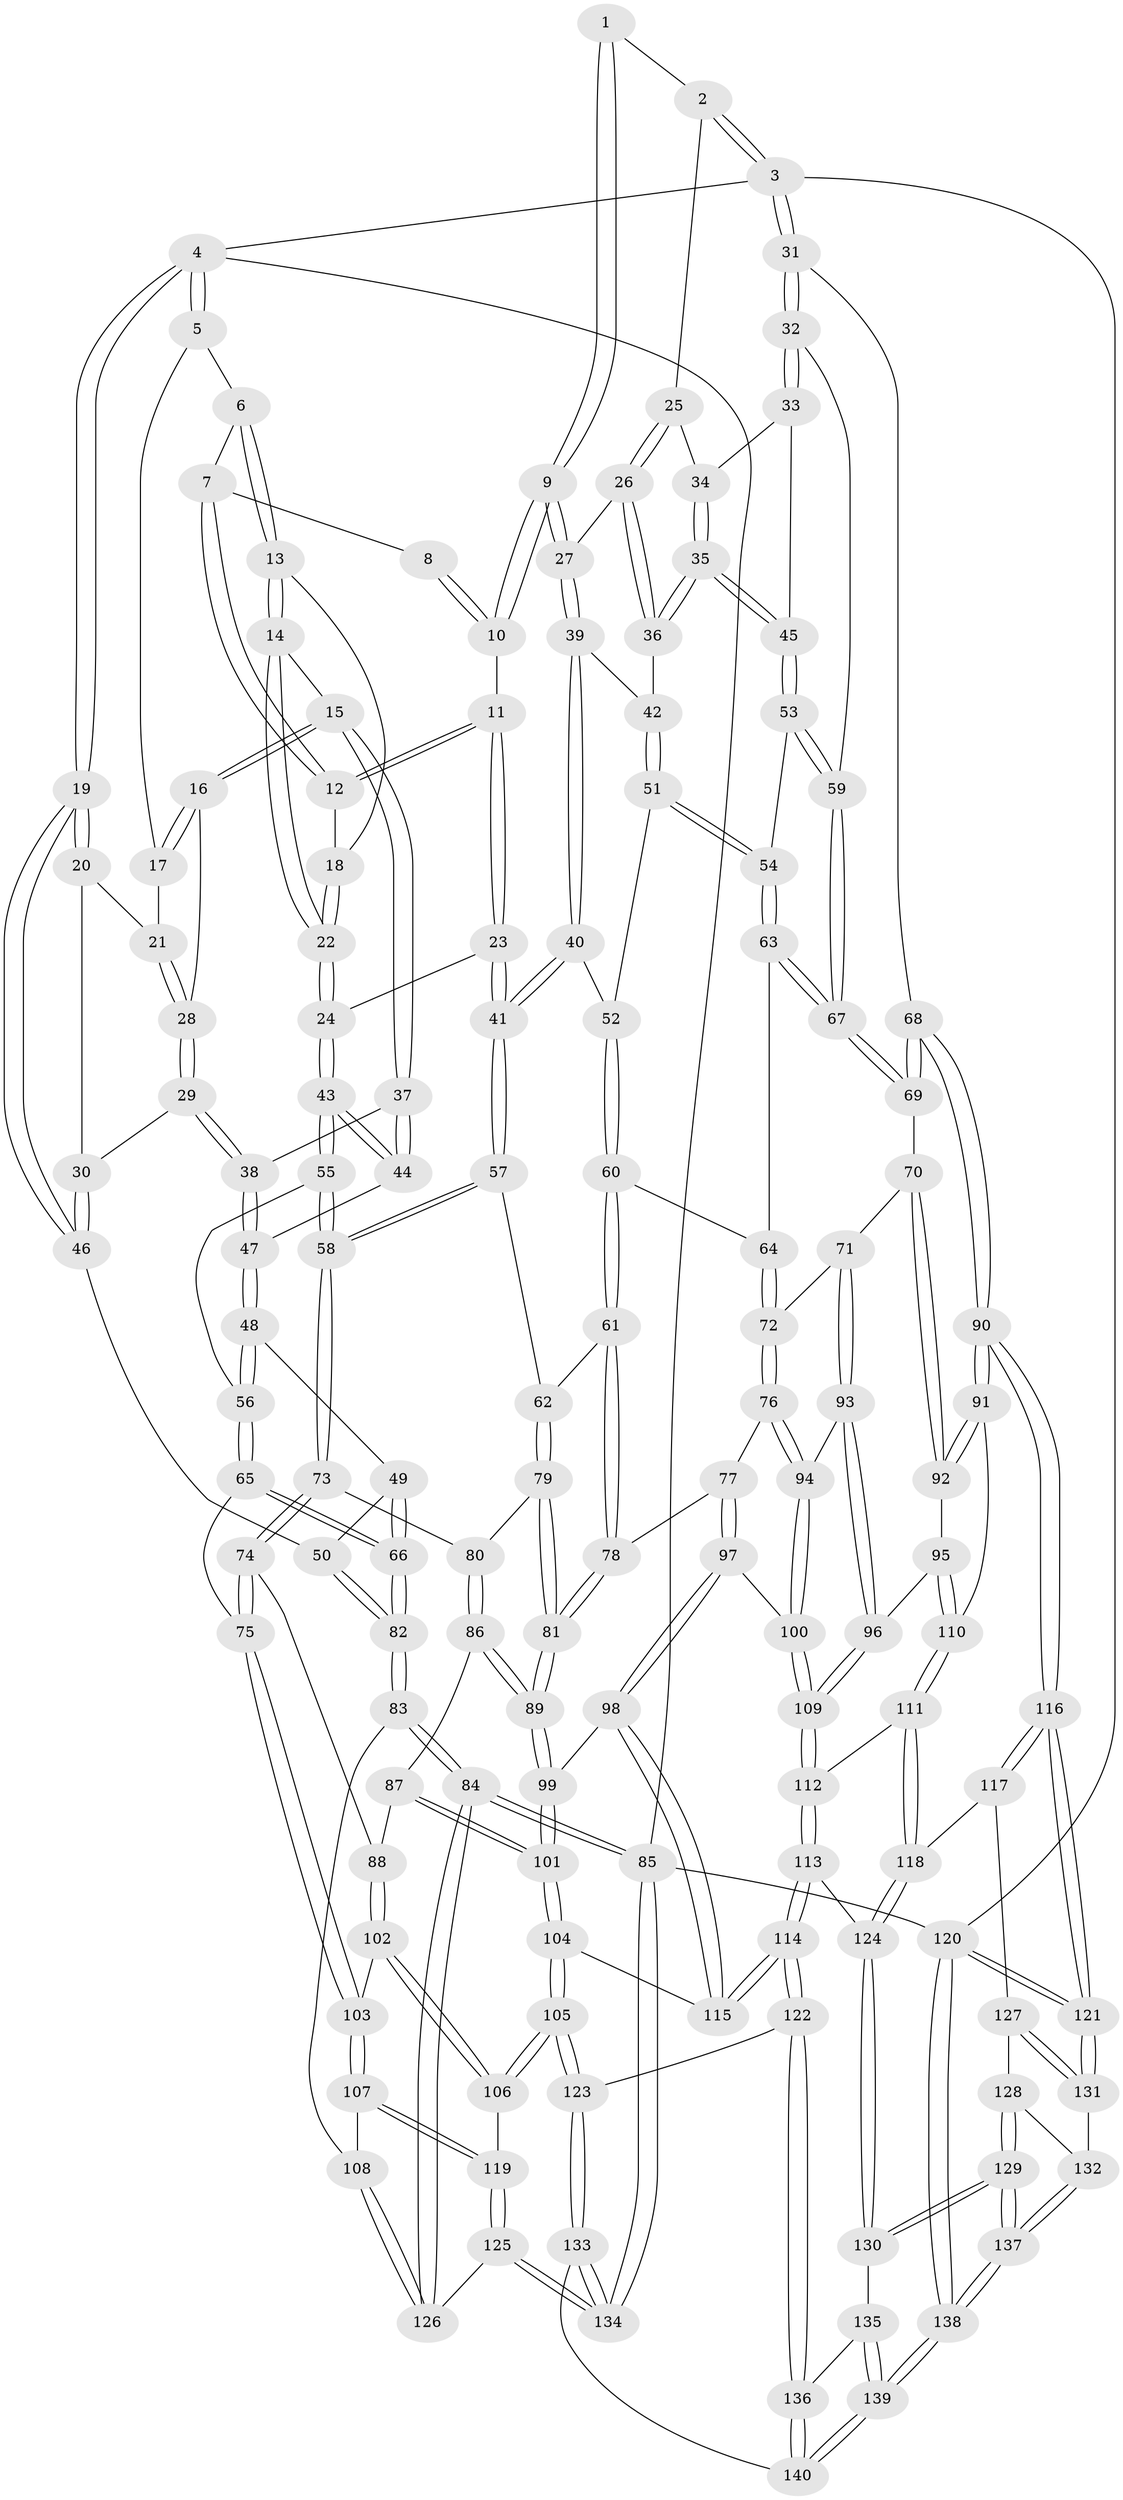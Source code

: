 // coarse degree distribution, {2: 0.11764705882352941, 3: 0.6352941176470588, 4: 0.2, 5: 0.047058823529411764}
// Generated by graph-tools (version 1.1) at 2025/54/03/04/25 22:54:16]
// undirected, 140 vertices, 347 edges
graph export_dot {
  node [color=gray90,style=filled];
  1 [pos="+0.6246801941027355+0"];
  2 [pos="+0.8408256024767534+0"];
  3 [pos="+1+0"];
  4 [pos="+0+0"];
  5 [pos="+0.16891190079095866+0"];
  6 [pos="+0.24744603865347548+0"];
  7 [pos="+0.4342026795157411+0"];
  8 [pos="+0.5045593926139007+0"];
  9 [pos="+0.5456307810006589+0.09328673131667535"];
  10 [pos="+0.5324013822025143+0.08972217459106804"];
  11 [pos="+0.47470491353218996+0.08867254879066518"];
  12 [pos="+0.45098273276463746+0.0333289958348509"];
  13 [pos="+0.2647470074266997+0"];
  14 [pos="+0.23225073943393373+0.10911612237756886"];
  15 [pos="+0.1713654846032529+0.11237986252129957"];
  16 [pos="+0.16102836173952617+0.10304793327791059"];
  17 [pos="+0.15427587666555218+0"];
  18 [pos="+0.3360051415267456+0.027589997999286405"];
  19 [pos="+0+0"];
  20 [pos="+0.0628093301151717+0.06931754048961371"];
  21 [pos="+0.08172624035888405+0.07238221468530401"];
  22 [pos="+0.33347912971152205+0.1623816701189271"];
  23 [pos="+0.3766725927594451+0.17357497397474622"];
  24 [pos="+0.34498162391415554+0.17878582391833814"];
  25 [pos="+0.8216322701127283+0"];
  26 [pos="+0.6756551800735563+0.058826568609832416"];
  27 [pos="+0.5501152605872447+0.09551177673706267"];
  28 [pos="+0.10478790468236697+0.09483828775863726"];
  29 [pos="+0.056265953763668615+0.15685428319219086"];
  30 [pos="+0+0.1472793009749455"];
  31 [pos="+1+0.2263470859923685"];
  32 [pos="+1+0.21452273733556756"];
  33 [pos="+0.9058781808750521+0.10792801909639782"];
  34 [pos="+0.8557639259702269+0"];
  35 [pos="+0.7646584122711855+0.18355600134225178"];
  36 [pos="+0.6916375774768078+0.13109260332752382"];
  37 [pos="+0.15891815430027523+0.15375923083627102"];
  38 [pos="+0.09602059965202904+0.20595454594322038"];
  39 [pos="+0.5634867005147005+0.1677522926826573"];
  40 [pos="+0.53703364039612+0.25382493208425855"];
  41 [pos="+0.5176220577872104+0.2616271219920751"];
  42 [pos="+0.6567037305925584+0.18878574041060864"];
  43 [pos="+0.29033077616377073+0.296684844573428"];
  44 [pos="+0.20139306497456216+0.23440409048299327"];
  45 [pos="+0.7893568982131955+0.23460833673226497"];
  46 [pos="+0+0.18596406221388376"];
  47 [pos="+0.09374210424589785+0.23469884933967014"];
  48 [pos="+0.07014976039533356+0.28082026962845813"];
  49 [pos="+0.028007692538487443+0.2825914891075703"];
  50 [pos="+0+0.22706877290120334"];
  51 [pos="+0.6650340968621016+0.27400736194248204"];
  52 [pos="+0.5791367300865061+0.2691428725928109"];
  53 [pos="+0.7889877936089715+0.2619929461900632"];
  54 [pos="+0.6894207775076973+0.2922695535375227"];
  55 [pos="+0.2887809368482121+0.3139032788782749"];
  56 [pos="+0.15722182082590916+0.3709474865996081"];
  57 [pos="+0.47222773778395677+0.3780994275901872"];
  58 [pos="+0.3409989896340802+0.37554727682517197"];
  59 [pos="+0.8684443253126312+0.3228819019390368"];
  60 [pos="+0.5922591975264425+0.41154963489924073"];
  61 [pos="+0.5877215875527529+0.41405780216593796"];
  62 [pos="+0.48971133794032407+0.3960435607060341"];
  63 [pos="+0.6735728186579534+0.3766244622159147"];
  64 [pos="+0.665135945936032+0.3926193685146192"];
  65 [pos="+0.08173451324082907+0.5364091961109686"];
  66 [pos="+0.027332669079833165+0.5429391336446455"];
  67 [pos="+0.8699118702472175+0.3969780570263332"];
  68 [pos="+1+0.5352512901912414"];
  69 [pos="+0.8700167945937762+0.3974509087599925"];
  70 [pos="+0.8117748855222203+0.5026338021710562"];
  71 [pos="+0.7791812896973668+0.5123639113970208"];
  72 [pos="+0.7394045111972786+0.5136317501348381"];
  73 [pos="+0.33439191092141407+0.43857977990114855"];
  74 [pos="+0.22641172217428993+0.5502342813623649"];
  75 [pos="+0.10519922361658428+0.5496407295831892"];
  76 [pos="+0.6913399712251046+0.5516257412699933"];
  77 [pos="+0.6890662761636026+0.5525180027000429"];
  78 [pos="+0.593247868495605+0.5398894848287196"];
  79 [pos="+0.48410945454234955+0.4695745066313479"];
  80 [pos="+0.3865696251389804+0.5180227879882356"];
  81 [pos="+0.5273907026087901+0.5800315786065223"];
  82 [pos="+0+0.5932867417148976"];
  83 [pos="+0+0.6021407429865868"];
  84 [pos="+0+1"];
  85 [pos="+0+1"];
  86 [pos="+0.3954534969720327+0.5648886247332096"];
  87 [pos="+0.3116858773559992+0.6056090158448844"];
  88 [pos="+0.29172869806494134+0.6027414465345328"];
  89 [pos="+0.4988691735868236+0.6283982236723549"];
  90 [pos="+1+0.5916297444920184"];
  91 [pos="+0.9481685100371763+0.6329884513545151"];
  92 [pos="+0.8509835078817887+0.5436229621851792"];
  93 [pos="+0.7843843189586271+0.662009208458142"];
  94 [pos="+0.7402482803573387+0.6474513364967882"];
  95 [pos="+0.7908005184840056+0.6692640799300719"];
  96 [pos="+0.7904928468572906+0.6692256137710885"];
  97 [pos="+0.6448244378605069+0.6945994883845138"];
  98 [pos="+0.5753301365988892+0.6937458503307042"];
  99 [pos="+0.4998951790769327+0.6407744097707656"];
  100 [pos="+0.6601940807272408+0.7047870900681791"];
  101 [pos="+0.3972820531003649+0.7556183963469257"];
  102 [pos="+0.24416519654694227+0.7389803807761551"];
  103 [pos="+0.17686161025220437+0.7180756467586162"];
  104 [pos="+0.39531565413774566+0.7602675506729285"];
  105 [pos="+0.3523551965495347+0.8223516664926158"];
  106 [pos="+0.33232823527226824+0.8192993950827511"];
  107 [pos="+0.09874248895564819+0.8005300769798999"];
  108 [pos="+0.08786696371660062+0.804066946197244"];
  109 [pos="+0.7149248146168498+0.7719239948265825"];
  110 [pos="+0.891140278816134+0.6914955917126454"];
  111 [pos="+0.8866868295534777+0.7127481788202118"];
  112 [pos="+0.7184741624121637+0.7851880519916233"];
  113 [pos="+0.7189465721590591+0.8108185124955906"];
  114 [pos="+0.5916621202889513+0.8721398411247008"];
  115 [pos="+0.5670377641601151+0.8028986488542583"];
  116 [pos="+1+0.6625899790366165"];
  117 [pos="+0.9026894615890142+0.8209032329136259"];
  118 [pos="+0.8924775011503638+0.8150075828537947"];
  119 [pos="+0.22240316946320313+0.8796407495354456"];
  120 [pos="+1+1"];
  121 [pos="+1+0.9590271150290094"];
  122 [pos="+0.5582720845510669+0.934286818839499"];
  123 [pos="+0.37670507140357323+0.8657968771952964"];
  124 [pos="+0.7829894944892793+0.8684611551305281"];
  125 [pos="+0.17042371200133205+0.9695348455198064"];
  126 [pos="+0.06931565247597732+0.8652423008592645"];
  127 [pos="+0.9282830255401344+0.8518530811015359"];
  128 [pos="+0.9231028829960919+0.8895256645837034"];
  129 [pos="+0.851360532946642+0.9964916984221599"];
  130 [pos="+0.7838654324137919+0.8920954319293264"];
  131 [pos="+1+0.9223354339540748"];
  132 [pos="+0.9556464809494702+0.9474747987564237"];
  133 [pos="+0.28332659237279506+1"];
  134 [pos="+0.14860582730484673+1"];
  135 [pos="+0.7215843147784063+0.9480759632415187"];
  136 [pos="+0.5774798528792583+0.9943655404923807"];
  137 [pos="+0.8625999310616006+1"];
  138 [pos="+0.873515967986684+1"];
  139 [pos="+0.8416686847276097+1"];
  140 [pos="+0.5714929606847817+1"];
  1 -- 2;
  1 -- 9;
  1 -- 9;
  2 -- 3;
  2 -- 3;
  2 -- 25;
  3 -- 4;
  3 -- 31;
  3 -- 31;
  3 -- 120;
  4 -- 5;
  4 -- 5;
  4 -- 19;
  4 -- 19;
  4 -- 85;
  5 -- 6;
  5 -- 17;
  6 -- 7;
  6 -- 13;
  6 -- 13;
  7 -- 8;
  7 -- 12;
  7 -- 12;
  8 -- 10;
  8 -- 10;
  9 -- 10;
  9 -- 10;
  9 -- 27;
  9 -- 27;
  10 -- 11;
  11 -- 12;
  11 -- 12;
  11 -- 23;
  11 -- 23;
  12 -- 18;
  13 -- 14;
  13 -- 14;
  13 -- 18;
  14 -- 15;
  14 -- 22;
  14 -- 22;
  15 -- 16;
  15 -- 16;
  15 -- 37;
  15 -- 37;
  16 -- 17;
  16 -- 17;
  16 -- 28;
  17 -- 21;
  18 -- 22;
  18 -- 22;
  19 -- 20;
  19 -- 20;
  19 -- 46;
  19 -- 46;
  20 -- 21;
  20 -- 30;
  21 -- 28;
  21 -- 28;
  22 -- 24;
  22 -- 24;
  23 -- 24;
  23 -- 41;
  23 -- 41;
  24 -- 43;
  24 -- 43;
  25 -- 26;
  25 -- 26;
  25 -- 34;
  26 -- 27;
  26 -- 36;
  26 -- 36;
  27 -- 39;
  27 -- 39;
  28 -- 29;
  28 -- 29;
  29 -- 30;
  29 -- 38;
  29 -- 38;
  30 -- 46;
  30 -- 46;
  31 -- 32;
  31 -- 32;
  31 -- 68;
  32 -- 33;
  32 -- 33;
  32 -- 59;
  33 -- 34;
  33 -- 45;
  34 -- 35;
  34 -- 35;
  35 -- 36;
  35 -- 36;
  35 -- 45;
  35 -- 45;
  36 -- 42;
  37 -- 38;
  37 -- 44;
  37 -- 44;
  38 -- 47;
  38 -- 47;
  39 -- 40;
  39 -- 40;
  39 -- 42;
  40 -- 41;
  40 -- 41;
  40 -- 52;
  41 -- 57;
  41 -- 57;
  42 -- 51;
  42 -- 51;
  43 -- 44;
  43 -- 44;
  43 -- 55;
  43 -- 55;
  44 -- 47;
  45 -- 53;
  45 -- 53;
  46 -- 50;
  47 -- 48;
  47 -- 48;
  48 -- 49;
  48 -- 56;
  48 -- 56;
  49 -- 50;
  49 -- 66;
  49 -- 66;
  50 -- 82;
  50 -- 82;
  51 -- 52;
  51 -- 54;
  51 -- 54;
  52 -- 60;
  52 -- 60;
  53 -- 54;
  53 -- 59;
  53 -- 59;
  54 -- 63;
  54 -- 63;
  55 -- 56;
  55 -- 58;
  55 -- 58;
  56 -- 65;
  56 -- 65;
  57 -- 58;
  57 -- 58;
  57 -- 62;
  58 -- 73;
  58 -- 73;
  59 -- 67;
  59 -- 67;
  60 -- 61;
  60 -- 61;
  60 -- 64;
  61 -- 62;
  61 -- 78;
  61 -- 78;
  62 -- 79;
  62 -- 79;
  63 -- 64;
  63 -- 67;
  63 -- 67;
  64 -- 72;
  64 -- 72;
  65 -- 66;
  65 -- 66;
  65 -- 75;
  66 -- 82;
  66 -- 82;
  67 -- 69;
  67 -- 69;
  68 -- 69;
  68 -- 69;
  68 -- 90;
  68 -- 90;
  69 -- 70;
  70 -- 71;
  70 -- 92;
  70 -- 92;
  71 -- 72;
  71 -- 93;
  71 -- 93;
  72 -- 76;
  72 -- 76;
  73 -- 74;
  73 -- 74;
  73 -- 80;
  74 -- 75;
  74 -- 75;
  74 -- 88;
  75 -- 103;
  75 -- 103;
  76 -- 77;
  76 -- 94;
  76 -- 94;
  77 -- 78;
  77 -- 97;
  77 -- 97;
  78 -- 81;
  78 -- 81;
  79 -- 80;
  79 -- 81;
  79 -- 81;
  80 -- 86;
  80 -- 86;
  81 -- 89;
  81 -- 89;
  82 -- 83;
  82 -- 83;
  83 -- 84;
  83 -- 84;
  83 -- 108;
  84 -- 85;
  84 -- 85;
  84 -- 126;
  84 -- 126;
  85 -- 134;
  85 -- 134;
  85 -- 120;
  86 -- 87;
  86 -- 89;
  86 -- 89;
  87 -- 88;
  87 -- 101;
  87 -- 101;
  88 -- 102;
  88 -- 102;
  89 -- 99;
  89 -- 99;
  90 -- 91;
  90 -- 91;
  90 -- 116;
  90 -- 116;
  91 -- 92;
  91 -- 92;
  91 -- 110;
  92 -- 95;
  93 -- 94;
  93 -- 96;
  93 -- 96;
  94 -- 100;
  94 -- 100;
  95 -- 96;
  95 -- 110;
  95 -- 110;
  96 -- 109;
  96 -- 109;
  97 -- 98;
  97 -- 98;
  97 -- 100;
  98 -- 99;
  98 -- 115;
  98 -- 115;
  99 -- 101;
  99 -- 101;
  100 -- 109;
  100 -- 109;
  101 -- 104;
  101 -- 104;
  102 -- 103;
  102 -- 106;
  102 -- 106;
  103 -- 107;
  103 -- 107;
  104 -- 105;
  104 -- 105;
  104 -- 115;
  105 -- 106;
  105 -- 106;
  105 -- 123;
  105 -- 123;
  106 -- 119;
  107 -- 108;
  107 -- 119;
  107 -- 119;
  108 -- 126;
  108 -- 126;
  109 -- 112;
  109 -- 112;
  110 -- 111;
  110 -- 111;
  111 -- 112;
  111 -- 118;
  111 -- 118;
  112 -- 113;
  112 -- 113;
  113 -- 114;
  113 -- 114;
  113 -- 124;
  114 -- 115;
  114 -- 115;
  114 -- 122;
  114 -- 122;
  116 -- 117;
  116 -- 117;
  116 -- 121;
  116 -- 121;
  117 -- 118;
  117 -- 127;
  118 -- 124;
  118 -- 124;
  119 -- 125;
  119 -- 125;
  120 -- 121;
  120 -- 121;
  120 -- 138;
  120 -- 138;
  121 -- 131;
  121 -- 131;
  122 -- 123;
  122 -- 136;
  122 -- 136;
  123 -- 133;
  123 -- 133;
  124 -- 130;
  124 -- 130;
  125 -- 126;
  125 -- 134;
  125 -- 134;
  127 -- 128;
  127 -- 131;
  127 -- 131;
  128 -- 129;
  128 -- 129;
  128 -- 132;
  129 -- 130;
  129 -- 130;
  129 -- 137;
  129 -- 137;
  130 -- 135;
  131 -- 132;
  132 -- 137;
  132 -- 137;
  133 -- 134;
  133 -- 134;
  133 -- 140;
  135 -- 136;
  135 -- 139;
  135 -- 139;
  136 -- 140;
  136 -- 140;
  137 -- 138;
  137 -- 138;
  138 -- 139;
  138 -- 139;
  139 -- 140;
  139 -- 140;
}
